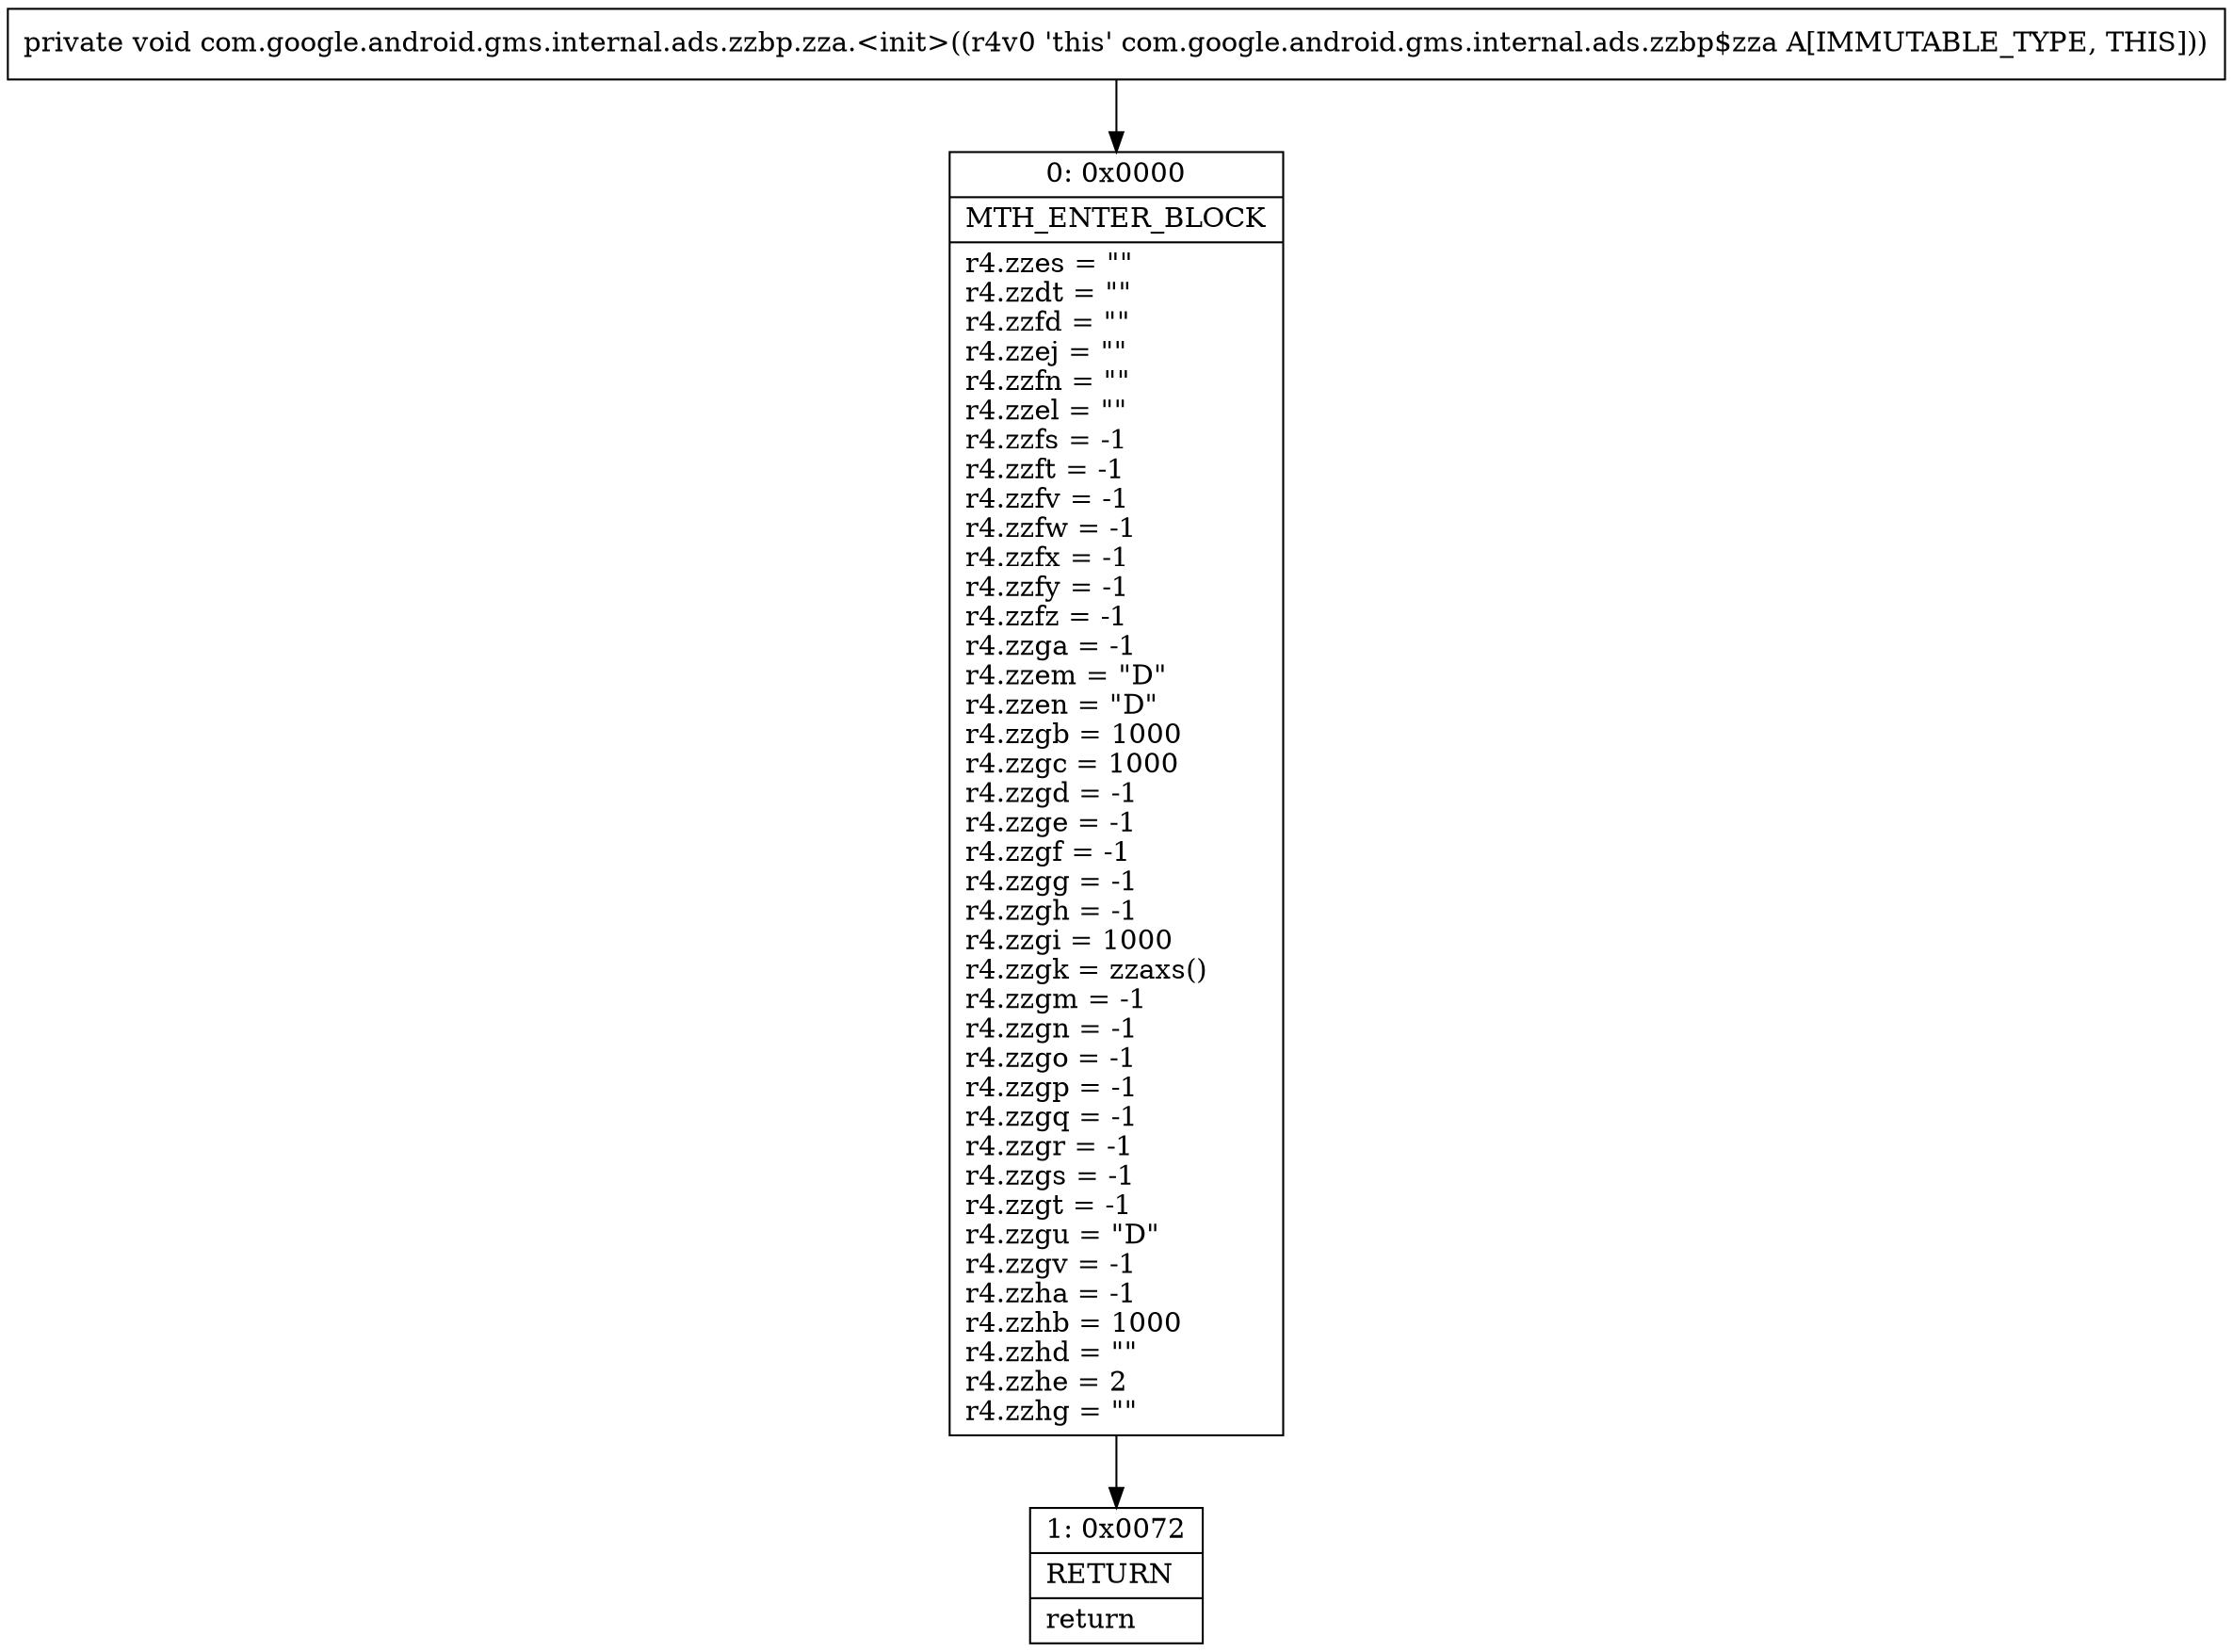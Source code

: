 digraph "CFG forcom.google.android.gms.internal.ads.zzbp.zza.\<init\>()V" {
Node_0 [shape=record,label="{0\:\ 0x0000|MTH_ENTER_BLOCK\l|r4.zzes = \"\"\lr4.zzdt = \"\"\lr4.zzfd = \"\"\lr4.zzej = \"\"\lr4.zzfn = \"\"\lr4.zzel = \"\"\lr4.zzfs = \-1\lr4.zzft = \-1\lr4.zzfv = \-1\lr4.zzfw = \-1\lr4.zzfx = \-1\lr4.zzfy = \-1\lr4.zzfz = \-1\lr4.zzga = \-1\lr4.zzem = \"D\"\lr4.zzen = \"D\"\lr4.zzgb = 1000\lr4.zzgc = 1000\lr4.zzgd = \-1\lr4.zzge = \-1\lr4.zzgf = \-1\lr4.zzgg = \-1\lr4.zzgh = \-1\lr4.zzgi = 1000\lr4.zzgk = zzaxs()\lr4.zzgm = \-1\lr4.zzgn = \-1\lr4.zzgo = \-1\lr4.zzgp = \-1\lr4.zzgq = \-1\lr4.zzgr = \-1\lr4.zzgs = \-1\lr4.zzgt = \-1\lr4.zzgu = \"D\"\lr4.zzgv = \-1\lr4.zzha = \-1\lr4.zzhb = 1000\lr4.zzhd = \"\"\lr4.zzhe = 2\lr4.zzhg = \"\"\l}"];
Node_1 [shape=record,label="{1\:\ 0x0072|RETURN\l|return\l}"];
MethodNode[shape=record,label="{private void com.google.android.gms.internal.ads.zzbp.zza.\<init\>((r4v0 'this' com.google.android.gms.internal.ads.zzbp$zza A[IMMUTABLE_TYPE, THIS])) }"];
MethodNode -> Node_0;
Node_0 -> Node_1;
}

